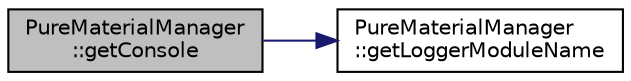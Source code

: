 digraph "PureMaterialManager::getConsole"
{
 // LATEX_PDF_SIZE
  edge [fontname="Helvetica",fontsize="10",labelfontname="Helvetica",labelfontsize="10"];
  node [fontname="Helvetica",fontsize="10",shape=record];
  rankdir="LR";
  Node1 [label="PureMaterialManager\l::getConsole",height=0.2,width=0.4,color="black", fillcolor="grey75", style="filled", fontcolor="black",tooltip="Returns access to console preset with logger module name as this class."];
  Node1 -> Node2 [color="midnightblue",fontsize="10",style="solid",fontname="Helvetica"];
  Node2 [label="PureMaterialManager\l::getLoggerModuleName",height=0.2,width=0.4,color="black", fillcolor="white", style="filled",URL="$class_pure_material_manager.html#ac8b77a8b8e68b438773d6e7db2ba670a",tooltip="Returns the logger module name of this class."];
}
